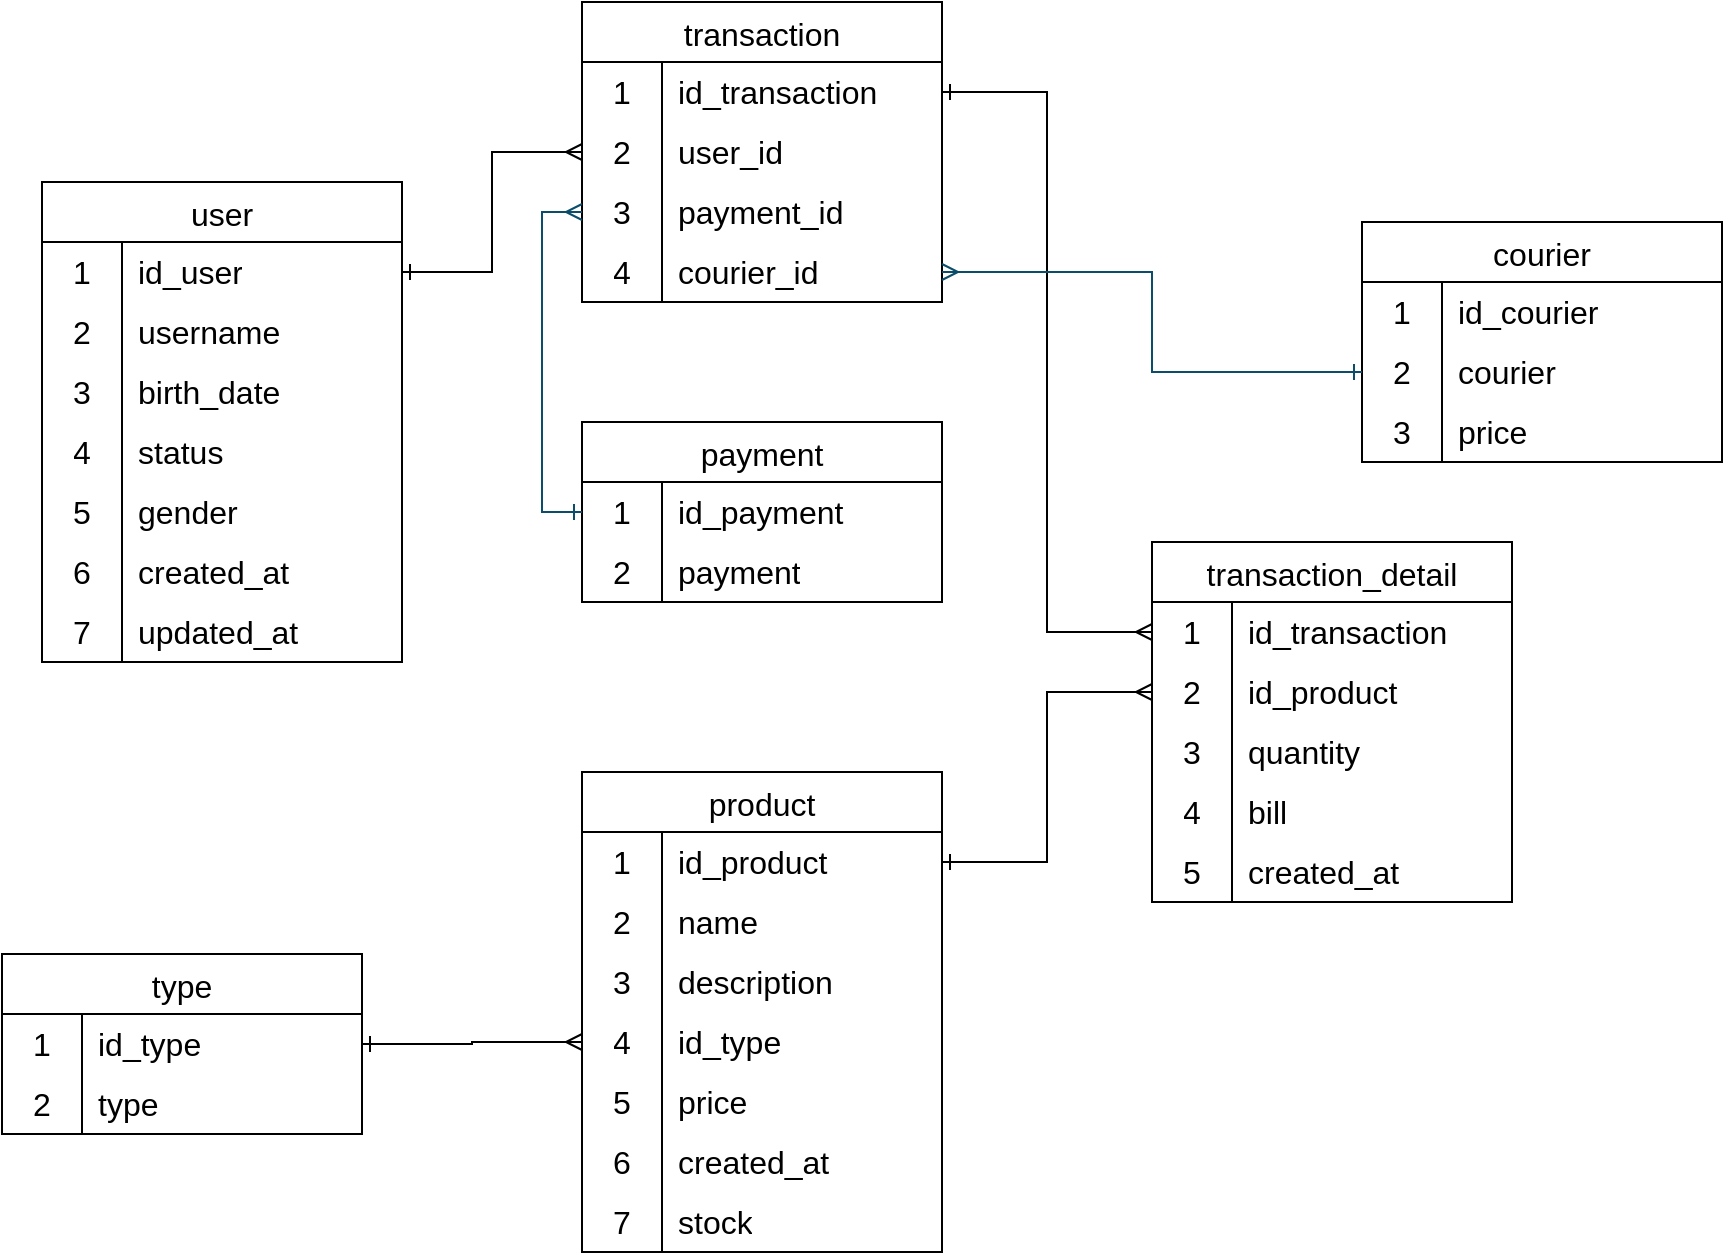 <mxfile version="21.5.0" type="device">
  <diagram name="Page-1" id="xHdkl32NnbTVTrkYdQ5C">
    <mxGraphModel dx="1909" dy="559" grid="1" gridSize="10" guides="1" tooltips="1" connect="1" arrows="1" fold="1" page="1" pageScale="1" pageWidth="850" pageHeight="1100" math="0" shadow="0">
      <root>
        <mxCell id="0" />
        <mxCell id="1" parent="0" />
        <mxCell id="5ZhGoBb3YGvC0xz5-OsI-55" value="product" style="shape=table;startSize=30;container=1;collapsible=0;childLayout=tableLayout;fixedRows=1;rowLines=0;fontStyle=0;strokeColor=default;fontSize=16;" parent="1" vertex="1">
          <mxGeometry x="50" y="825" width="180" height="240" as="geometry" />
        </mxCell>
        <mxCell id="5ZhGoBb3YGvC0xz5-OsI-56" value="" style="shape=tableRow;horizontal=0;startSize=0;swimlaneHead=0;swimlaneBody=0;top=0;left=0;bottom=0;right=0;collapsible=0;dropTarget=0;fillColor=none;points=[[0,0.5],[1,0.5]];portConstraint=eastwest;strokeColor=inherit;fontSize=16;" parent="5ZhGoBb3YGvC0xz5-OsI-55" vertex="1">
          <mxGeometry y="30" width="180" height="30" as="geometry" />
        </mxCell>
        <mxCell id="5ZhGoBb3YGvC0xz5-OsI-57" value="1" style="shape=partialRectangle;html=1;whiteSpace=wrap;connectable=0;fillColor=none;top=0;left=0;bottom=0;right=0;overflow=hidden;pointerEvents=1;strokeColor=inherit;fontSize=16;" parent="5ZhGoBb3YGvC0xz5-OsI-56" vertex="1">
          <mxGeometry width="40" height="30" as="geometry">
            <mxRectangle width="40" height="30" as="alternateBounds" />
          </mxGeometry>
        </mxCell>
        <mxCell id="5ZhGoBb3YGvC0xz5-OsI-58" value="id_product" style="shape=partialRectangle;html=1;whiteSpace=wrap;connectable=0;fillColor=none;top=0;left=0;bottom=0;right=0;align=left;spacingLeft=6;overflow=hidden;strokeColor=inherit;fontSize=16;" parent="5ZhGoBb3YGvC0xz5-OsI-56" vertex="1">
          <mxGeometry x="40" width="140" height="30" as="geometry">
            <mxRectangle width="140" height="30" as="alternateBounds" />
          </mxGeometry>
        </mxCell>
        <mxCell id="5ZhGoBb3YGvC0xz5-OsI-59" value="" style="shape=tableRow;horizontal=0;startSize=0;swimlaneHead=0;swimlaneBody=0;top=0;left=0;bottom=0;right=0;collapsible=0;dropTarget=0;fillColor=none;points=[[0,0.5],[1,0.5]];portConstraint=eastwest;strokeColor=inherit;fontSize=16;" parent="5ZhGoBb3YGvC0xz5-OsI-55" vertex="1">
          <mxGeometry y="60" width="180" height="30" as="geometry" />
        </mxCell>
        <mxCell id="5ZhGoBb3YGvC0xz5-OsI-60" value="2" style="shape=partialRectangle;html=1;whiteSpace=wrap;connectable=0;fillColor=none;top=0;left=0;bottom=0;right=0;overflow=hidden;strokeColor=inherit;fontSize=16;" parent="5ZhGoBb3YGvC0xz5-OsI-59" vertex="1">
          <mxGeometry width="40" height="30" as="geometry">
            <mxRectangle width="40" height="30" as="alternateBounds" />
          </mxGeometry>
        </mxCell>
        <mxCell id="5ZhGoBb3YGvC0xz5-OsI-61" value="name" style="shape=partialRectangle;html=1;whiteSpace=wrap;connectable=0;fillColor=none;top=0;left=0;bottom=0;right=0;align=left;spacingLeft=6;overflow=hidden;strokeColor=inherit;fontSize=16;" parent="5ZhGoBb3YGvC0xz5-OsI-59" vertex="1">
          <mxGeometry x="40" width="140" height="30" as="geometry">
            <mxRectangle width="140" height="30" as="alternateBounds" />
          </mxGeometry>
        </mxCell>
        <mxCell id="5ZhGoBb3YGvC0xz5-OsI-62" value="" style="shape=tableRow;horizontal=0;startSize=0;swimlaneHead=0;swimlaneBody=0;top=0;left=0;bottom=0;right=0;collapsible=0;dropTarget=0;fillColor=none;points=[[0,0.5],[1,0.5]];portConstraint=eastwest;strokeColor=inherit;fontSize=16;" parent="5ZhGoBb3YGvC0xz5-OsI-55" vertex="1">
          <mxGeometry y="90" width="180" height="30" as="geometry" />
        </mxCell>
        <mxCell id="5ZhGoBb3YGvC0xz5-OsI-63" value="3" style="shape=partialRectangle;html=1;whiteSpace=wrap;connectable=0;fillColor=none;top=0;left=0;bottom=0;right=0;overflow=hidden;strokeColor=inherit;fontSize=16;" parent="5ZhGoBb3YGvC0xz5-OsI-62" vertex="1">
          <mxGeometry width="40" height="30" as="geometry">
            <mxRectangle width="40" height="30" as="alternateBounds" />
          </mxGeometry>
        </mxCell>
        <mxCell id="5ZhGoBb3YGvC0xz5-OsI-64" value="description" style="shape=partialRectangle;html=1;whiteSpace=wrap;connectable=0;fillColor=none;top=0;left=0;bottom=0;right=0;align=left;spacingLeft=6;overflow=hidden;strokeColor=inherit;fontSize=16;" parent="5ZhGoBb3YGvC0xz5-OsI-62" vertex="1">
          <mxGeometry x="40" width="140" height="30" as="geometry">
            <mxRectangle width="140" height="30" as="alternateBounds" />
          </mxGeometry>
        </mxCell>
        <mxCell id="5ZhGoBb3YGvC0xz5-OsI-71" style="shape=tableRow;horizontal=0;startSize=0;swimlaneHead=0;swimlaneBody=0;top=0;left=0;bottom=0;right=0;collapsible=0;dropTarget=0;fillColor=none;points=[[0,0.5],[1,0.5]];portConstraint=eastwest;strokeColor=inherit;fontSize=16;" parent="5ZhGoBb3YGvC0xz5-OsI-55" vertex="1">
          <mxGeometry y="120" width="180" height="30" as="geometry" />
        </mxCell>
        <mxCell id="5ZhGoBb3YGvC0xz5-OsI-72" value="4" style="shape=partialRectangle;html=1;whiteSpace=wrap;connectable=0;fillColor=none;top=0;left=0;bottom=0;right=0;overflow=hidden;strokeColor=inherit;fontSize=16;" parent="5ZhGoBb3YGvC0xz5-OsI-71" vertex="1">
          <mxGeometry width="40" height="30" as="geometry">
            <mxRectangle width="40" height="30" as="alternateBounds" />
          </mxGeometry>
        </mxCell>
        <mxCell id="5ZhGoBb3YGvC0xz5-OsI-73" value="id_type" style="shape=partialRectangle;html=1;whiteSpace=wrap;connectable=0;fillColor=none;top=0;left=0;bottom=0;right=0;align=left;spacingLeft=6;overflow=hidden;strokeColor=inherit;fontSize=16;" parent="5ZhGoBb3YGvC0xz5-OsI-71" vertex="1">
          <mxGeometry x="40" width="140" height="30" as="geometry">
            <mxRectangle width="140" height="30" as="alternateBounds" />
          </mxGeometry>
        </mxCell>
        <mxCell id="5ZhGoBb3YGvC0xz5-OsI-83" style="shape=tableRow;horizontal=0;startSize=0;swimlaneHead=0;swimlaneBody=0;top=0;left=0;bottom=0;right=0;collapsible=0;dropTarget=0;fillColor=none;points=[[0,0.5],[1,0.5]];portConstraint=eastwest;strokeColor=inherit;fontSize=16;" parent="5ZhGoBb3YGvC0xz5-OsI-55" vertex="1">
          <mxGeometry y="150" width="180" height="30" as="geometry" />
        </mxCell>
        <mxCell id="5ZhGoBb3YGvC0xz5-OsI-84" value="5" style="shape=partialRectangle;html=1;whiteSpace=wrap;connectable=0;fillColor=none;top=0;left=0;bottom=0;right=0;overflow=hidden;strokeColor=inherit;fontSize=16;" parent="5ZhGoBb3YGvC0xz5-OsI-83" vertex="1">
          <mxGeometry width="40" height="30" as="geometry">
            <mxRectangle width="40" height="30" as="alternateBounds" />
          </mxGeometry>
        </mxCell>
        <mxCell id="5ZhGoBb3YGvC0xz5-OsI-85" value="price" style="shape=partialRectangle;html=1;whiteSpace=wrap;connectable=0;fillColor=none;top=0;left=0;bottom=0;right=0;align=left;spacingLeft=6;overflow=hidden;strokeColor=inherit;fontSize=16;" parent="5ZhGoBb3YGvC0xz5-OsI-83" vertex="1">
          <mxGeometry x="40" width="140" height="30" as="geometry">
            <mxRectangle width="140" height="30" as="alternateBounds" />
          </mxGeometry>
        </mxCell>
        <mxCell id="5ZhGoBb3YGvC0xz5-OsI-80" style="shape=tableRow;horizontal=0;startSize=0;swimlaneHead=0;swimlaneBody=0;top=0;left=0;bottom=0;right=0;collapsible=0;dropTarget=0;fillColor=none;points=[[0,0.5],[1,0.5]];portConstraint=eastwest;strokeColor=inherit;fontSize=16;" parent="5ZhGoBb3YGvC0xz5-OsI-55" vertex="1">
          <mxGeometry y="180" width="180" height="30" as="geometry" />
        </mxCell>
        <mxCell id="5ZhGoBb3YGvC0xz5-OsI-81" value="6" style="shape=partialRectangle;html=1;whiteSpace=wrap;connectable=0;fillColor=none;top=0;left=0;bottom=0;right=0;overflow=hidden;strokeColor=inherit;fontSize=16;" parent="5ZhGoBb3YGvC0xz5-OsI-80" vertex="1">
          <mxGeometry width="40" height="30" as="geometry">
            <mxRectangle width="40" height="30" as="alternateBounds" />
          </mxGeometry>
        </mxCell>
        <mxCell id="5ZhGoBb3YGvC0xz5-OsI-82" value="created_at" style="shape=partialRectangle;html=1;whiteSpace=wrap;connectable=0;fillColor=none;top=0;left=0;bottom=0;right=0;align=left;spacingLeft=6;overflow=hidden;strokeColor=inherit;fontSize=16;" parent="5ZhGoBb3YGvC0xz5-OsI-80" vertex="1">
          <mxGeometry x="40" width="140" height="30" as="geometry">
            <mxRectangle width="140" height="30" as="alternateBounds" />
          </mxGeometry>
        </mxCell>
        <mxCell id="JdRqvHAqcayOYaBzq3kl-4" style="shape=tableRow;horizontal=0;startSize=0;swimlaneHead=0;swimlaneBody=0;top=0;left=0;bottom=0;right=0;collapsible=0;dropTarget=0;fillColor=none;points=[[0,0.5],[1,0.5]];portConstraint=eastwest;strokeColor=inherit;fontSize=16;" parent="5ZhGoBb3YGvC0xz5-OsI-55" vertex="1">
          <mxGeometry y="210" width="180" height="30" as="geometry" />
        </mxCell>
        <mxCell id="JdRqvHAqcayOYaBzq3kl-5" value="7" style="shape=partialRectangle;html=1;whiteSpace=wrap;connectable=0;fillColor=none;top=0;left=0;bottom=0;right=0;overflow=hidden;strokeColor=inherit;fontSize=16;" parent="JdRqvHAqcayOYaBzq3kl-4" vertex="1">
          <mxGeometry width="40" height="30" as="geometry">
            <mxRectangle width="40" height="30" as="alternateBounds" />
          </mxGeometry>
        </mxCell>
        <mxCell id="JdRqvHAqcayOYaBzq3kl-6" value="stock" style="shape=partialRectangle;html=1;whiteSpace=wrap;connectable=0;fillColor=none;top=0;left=0;bottom=0;right=0;align=left;spacingLeft=6;overflow=hidden;strokeColor=inherit;fontSize=16;" parent="JdRqvHAqcayOYaBzq3kl-4" vertex="1">
          <mxGeometry x="40" width="140" height="30" as="geometry">
            <mxRectangle width="140" height="30" as="alternateBounds" />
          </mxGeometry>
        </mxCell>
        <mxCell id="5ZhGoBb3YGvC0xz5-OsI-86" value="user" style="shape=table;startSize=30;container=1;collapsible=0;childLayout=tableLayout;fixedRows=1;rowLines=0;fontStyle=0;strokeColor=default;fontSize=16;" parent="1" vertex="1">
          <mxGeometry x="-220" y="530" width="180" height="240" as="geometry" />
        </mxCell>
        <mxCell id="5ZhGoBb3YGvC0xz5-OsI-87" value="" style="shape=tableRow;horizontal=0;startSize=0;swimlaneHead=0;swimlaneBody=0;top=0;left=0;bottom=0;right=0;collapsible=0;dropTarget=0;fillColor=none;points=[[0,0.5],[1,0.5]];portConstraint=eastwest;strokeColor=inherit;fontSize=16;" parent="5ZhGoBb3YGvC0xz5-OsI-86" vertex="1">
          <mxGeometry y="30" width="180" height="30" as="geometry" />
        </mxCell>
        <mxCell id="5ZhGoBb3YGvC0xz5-OsI-88" value="1" style="shape=partialRectangle;html=1;whiteSpace=wrap;connectable=0;fillColor=none;top=0;left=0;bottom=0;right=0;overflow=hidden;pointerEvents=1;strokeColor=inherit;fontSize=16;" parent="5ZhGoBb3YGvC0xz5-OsI-87" vertex="1">
          <mxGeometry width="40" height="30" as="geometry">
            <mxRectangle width="40" height="30" as="alternateBounds" />
          </mxGeometry>
        </mxCell>
        <mxCell id="5ZhGoBb3YGvC0xz5-OsI-89" value="id_user" style="shape=partialRectangle;html=1;whiteSpace=wrap;connectable=0;fillColor=none;top=0;left=0;bottom=0;right=0;align=left;spacingLeft=6;overflow=hidden;strokeColor=inherit;fontSize=16;" parent="5ZhGoBb3YGvC0xz5-OsI-87" vertex="1">
          <mxGeometry x="40" width="140" height="30" as="geometry">
            <mxRectangle width="140" height="30" as="alternateBounds" />
          </mxGeometry>
        </mxCell>
        <mxCell id="5ZhGoBb3YGvC0xz5-OsI-90" value="" style="shape=tableRow;horizontal=0;startSize=0;swimlaneHead=0;swimlaneBody=0;top=0;left=0;bottom=0;right=0;collapsible=0;dropTarget=0;fillColor=none;points=[[0,0.5],[1,0.5]];portConstraint=eastwest;strokeColor=inherit;fontSize=16;" parent="5ZhGoBb3YGvC0xz5-OsI-86" vertex="1">
          <mxGeometry y="60" width="180" height="30" as="geometry" />
        </mxCell>
        <mxCell id="5ZhGoBb3YGvC0xz5-OsI-91" value="2" style="shape=partialRectangle;html=1;whiteSpace=wrap;connectable=0;fillColor=none;top=0;left=0;bottom=0;right=0;overflow=hidden;strokeColor=inherit;fontSize=16;" parent="5ZhGoBb3YGvC0xz5-OsI-90" vertex="1">
          <mxGeometry width="40" height="30" as="geometry">
            <mxRectangle width="40" height="30" as="alternateBounds" />
          </mxGeometry>
        </mxCell>
        <mxCell id="5ZhGoBb3YGvC0xz5-OsI-92" value="username" style="shape=partialRectangle;html=1;whiteSpace=wrap;connectable=0;fillColor=none;top=0;left=0;bottom=0;right=0;align=left;spacingLeft=6;overflow=hidden;strokeColor=inherit;fontSize=16;" parent="5ZhGoBb3YGvC0xz5-OsI-90" vertex="1">
          <mxGeometry x="40" width="140" height="30" as="geometry">
            <mxRectangle width="140" height="30" as="alternateBounds" />
          </mxGeometry>
        </mxCell>
        <mxCell id="5ZhGoBb3YGvC0xz5-OsI-93" value="" style="shape=tableRow;horizontal=0;startSize=0;swimlaneHead=0;swimlaneBody=0;top=0;left=0;bottom=0;right=0;collapsible=0;dropTarget=0;fillColor=none;points=[[0,0.5],[1,0.5]];portConstraint=eastwest;strokeColor=inherit;fontSize=16;" parent="5ZhGoBb3YGvC0xz5-OsI-86" vertex="1">
          <mxGeometry y="90" width="180" height="30" as="geometry" />
        </mxCell>
        <mxCell id="5ZhGoBb3YGvC0xz5-OsI-94" value="3" style="shape=partialRectangle;html=1;whiteSpace=wrap;connectable=0;fillColor=none;top=0;left=0;bottom=0;right=0;overflow=hidden;strokeColor=inherit;fontSize=16;" parent="5ZhGoBb3YGvC0xz5-OsI-93" vertex="1">
          <mxGeometry width="40" height="30" as="geometry">
            <mxRectangle width="40" height="30" as="alternateBounds" />
          </mxGeometry>
        </mxCell>
        <mxCell id="5ZhGoBb3YGvC0xz5-OsI-95" value="birth_date" style="shape=partialRectangle;html=1;whiteSpace=wrap;connectable=0;fillColor=none;top=0;left=0;bottom=0;right=0;align=left;spacingLeft=6;overflow=hidden;strokeColor=inherit;fontSize=16;" parent="5ZhGoBb3YGvC0xz5-OsI-93" vertex="1">
          <mxGeometry x="40" width="140" height="30" as="geometry">
            <mxRectangle width="140" height="30" as="alternateBounds" />
          </mxGeometry>
        </mxCell>
        <mxCell id="5ZhGoBb3YGvC0xz5-OsI-96" style="shape=tableRow;horizontal=0;startSize=0;swimlaneHead=0;swimlaneBody=0;top=0;left=0;bottom=0;right=0;collapsible=0;dropTarget=0;fillColor=none;points=[[0,0.5],[1,0.5]];portConstraint=eastwest;strokeColor=inherit;fontSize=16;" parent="5ZhGoBb3YGvC0xz5-OsI-86" vertex="1">
          <mxGeometry y="120" width="180" height="30" as="geometry" />
        </mxCell>
        <mxCell id="5ZhGoBb3YGvC0xz5-OsI-97" value="4" style="shape=partialRectangle;html=1;whiteSpace=wrap;connectable=0;fillColor=none;top=0;left=0;bottom=0;right=0;overflow=hidden;strokeColor=inherit;fontSize=16;" parent="5ZhGoBb3YGvC0xz5-OsI-96" vertex="1">
          <mxGeometry width="40" height="30" as="geometry">
            <mxRectangle width="40" height="30" as="alternateBounds" />
          </mxGeometry>
        </mxCell>
        <mxCell id="5ZhGoBb3YGvC0xz5-OsI-98" value="status" style="shape=partialRectangle;html=1;whiteSpace=wrap;connectable=0;fillColor=none;top=0;left=0;bottom=0;right=0;align=left;spacingLeft=6;overflow=hidden;strokeColor=inherit;fontSize=16;" parent="5ZhGoBb3YGvC0xz5-OsI-96" vertex="1">
          <mxGeometry x="40" width="140" height="30" as="geometry">
            <mxRectangle width="140" height="30" as="alternateBounds" />
          </mxGeometry>
        </mxCell>
        <mxCell id="5ZhGoBb3YGvC0xz5-OsI-99" style="shape=tableRow;horizontal=0;startSize=0;swimlaneHead=0;swimlaneBody=0;top=0;left=0;bottom=0;right=0;collapsible=0;dropTarget=0;fillColor=none;points=[[0,0.5],[1,0.5]];portConstraint=eastwest;strokeColor=inherit;fontSize=16;" parent="5ZhGoBb3YGvC0xz5-OsI-86" vertex="1">
          <mxGeometry y="150" width="180" height="30" as="geometry" />
        </mxCell>
        <mxCell id="5ZhGoBb3YGvC0xz5-OsI-100" value="5" style="shape=partialRectangle;html=1;whiteSpace=wrap;connectable=0;fillColor=none;top=0;left=0;bottom=0;right=0;overflow=hidden;strokeColor=inherit;fontSize=16;" parent="5ZhGoBb3YGvC0xz5-OsI-99" vertex="1">
          <mxGeometry width="40" height="30" as="geometry">
            <mxRectangle width="40" height="30" as="alternateBounds" />
          </mxGeometry>
        </mxCell>
        <mxCell id="5ZhGoBb3YGvC0xz5-OsI-101" value="gender" style="shape=partialRectangle;html=1;whiteSpace=wrap;connectable=0;fillColor=none;top=0;left=0;bottom=0;right=0;align=left;spacingLeft=6;overflow=hidden;strokeColor=inherit;fontSize=16;" parent="5ZhGoBb3YGvC0xz5-OsI-99" vertex="1">
          <mxGeometry x="40" width="140" height="30" as="geometry">
            <mxRectangle width="140" height="30" as="alternateBounds" />
          </mxGeometry>
        </mxCell>
        <mxCell id="5ZhGoBb3YGvC0xz5-OsI-102" style="shape=tableRow;horizontal=0;startSize=0;swimlaneHead=0;swimlaneBody=0;top=0;left=0;bottom=0;right=0;collapsible=0;dropTarget=0;fillColor=none;points=[[0,0.5],[1,0.5]];portConstraint=eastwest;strokeColor=inherit;fontSize=16;" parent="5ZhGoBb3YGvC0xz5-OsI-86" vertex="1">
          <mxGeometry y="180" width="180" height="30" as="geometry" />
        </mxCell>
        <mxCell id="5ZhGoBb3YGvC0xz5-OsI-103" value="6" style="shape=partialRectangle;html=1;whiteSpace=wrap;connectable=0;fillColor=none;top=0;left=0;bottom=0;right=0;overflow=hidden;strokeColor=inherit;fontSize=16;" parent="5ZhGoBb3YGvC0xz5-OsI-102" vertex="1">
          <mxGeometry width="40" height="30" as="geometry">
            <mxRectangle width="40" height="30" as="alternateBounds" />
          </mxGeometry>
        </mxCell>
        <mxCell id="5ZhGoBb3YGvC0xz5-OsI-104" value="created_at" style="shape=partialRectangle;html=1;whiteSpace=wrap;connectable=0;fillColor=none;top=0;left=0;bottom=0;right=0;align=left;spacingLeft=6;overflow=hidden;strokeColor=inherit;fontSize=16;" parent="5ZhGoBb3YGvC0xz5-OsI-102" vertex="1">
          <mxGeometry x="40" width="140" height="30" as="geometry">
            <mxRectangle width="140" height="30" as="alternateBounds" />
          </mxGeometry>
        </mxCell>
        <mxCell id="5ZhGoBb3YGvC0xz5-OsI-108" style="shape=tableRow;horizontal=0;startSize=0;swimlaneHead=0;swimlaneBody=0;top=0;left=0;bottom=0;right=0;collapsible=0;dropTarget=0;fillColor=none;points=[[0,0.5],[1,0.5]];portConstraint=eastwest;strokeColor=inherit;fontSize=16;" parent="5ZhGoBb3YGvC0xz5-OsI-86" vertex="1">
          <mxGeometry y="210" width="180" height="30" as="geometry" />
        </mxCell>
        <mxCell id="5ZhGoBb3YGvC0xz5-OsI-109" value="7" style="shape=partialRectangle;html=1;whiteSpace=wrap;connectable=0;fillColor=none;top=0;left=0;bottom=0;right=0;overflow=hidden;strokeColor=inherit;fontSize=16;" parent="5ZhGoBb3YGvC0xz5-OsI-108" vertex="1">
          <mxGeometry width="40" height="30" as="geometry">
            <mxRectangle width="40" height="30" as="alternateBounds" />
          </mxGeometry>
        </mxCell>
        <mxCell id="5ZhGoBb3YGvC0xz5-OsI-110" value="updated_at" style="shape=partialRectangle;html=1;whiteSpace=wrap;connectable=0;fillColor=none;top=0;left=0;bottom=0;right=0;align=left;spacingLeft=6;overflow=hidden;strokeColor=inherit;fontSize=16;" parent="5ZhGoBb3YGvC0xz5-OsI-108" vertex="1">
          <mxGeometry x="40" width="140" height="30" as="geometry">
            <mxRectangle width="140" height="30" as="alternateBounds" />
          </mxGeometry>
        </mxCell>
        <mxCell id="5ZhGoBb3YGvC0xz5-OsI-111" value="transaction" style="shape=table;startSize=30;container=1;collapsible=0;childLayout=tableLayout;fixedRows=1;rowLines=0;fontStyle=0;strokeColor=default;fontSize=16;" parent="1" vertex="1">
          <mxGeometry x="50" y="440" width="180" height="150" as="geometry" />
        </mxCell>
        <mxCell id="5ZhGoBb3YGvC0xz5-OsI-112" value="" style="shape=tableRow;horizontal=0;startSize=0;swimlaneHead=0;swimlaneBody=0;top=0;left=0;bottom=0;right=0;collapsible=0;dropTarget=0;fillColor=none;points=[[0,0.5],[1,0.5]];portConstraint=eastwest;strokeColor=inherit;fontSize=16;" parent="5ZhGoBb3YGvC0xz5-OsI-111" vertex="1">
          <mxGeometry y="30" width="180" height="30" as="geometry" />
        </mxCell>
        <mxCell id="5ZhGoBb3YGvC0xz5-OsI-113" value="1" style="shape=partialRectangle;html=1;whiteSpace=wrap;connectable=0;fillColor=none;top=0;left=0;bottom=0;right=0;overflow=hidden;pointerEvents=1;strokeColor=inherit;fontSize=16;" parent="5ZhGoBb3YGvC0xz5-OsI-112" vertex="1">
          <mxGeometry width="40" height="30" as="geometry">
            <mxRectangle width="40" height="30" as="alternateBounds" />
          </mxGeometry>
        </mxCell>
        <mxCell id="5ZhGoBb3YGvC0xz5-OsI-114" value="id_transaction" style="shape=partialRectangle;html=1;whiteSpace=wrap;connectable=0;fillColor=none;top=0;left=0;bottom=0;right=0;align=left;spacingLeft=6;overflow=hidden;strokeColor=inherit;fontSize=16;" parent="5ZhGoBb3YGvC0xz5-OsI-112" vertex="1">
          <mxGeometry x="40" width="140" height="30" as="geometry">
            <mxRectangle width="140" height="30" as="alternateBounds" />
          </mxGeometry>
        </mxCell>
        <mxCell id="5ZhGoBb3YGvC0xz5-OsI-115" value="" style="shape=tableRow;horizontal=0;startSize=0;swimlaneHead=0;swimlaneBody=0;top=0;left=0;bottom=0;right=0;collapsible=0;dropTarget=0;fillColor=none;points=[[0,0.5],[1,0.5]];portConstraint=eastwest;strokeColor=inherit;fontSize=16;" parent="5ZhGoBb3YGvC0xz5-OsI-111" vertex="1">
          <mxGeometry y="60" width="180" height="30" as="geometry" />
        </mxCell>
        <mxCell id="5ZhGoBb3YGvC0xz5-OsI-116" value="2" style="shape=partialRectangle;html=1;whiteSpace=wrap;connectable=0;fillColor=none;top=0;left=0;bottom=0;right=0;overflow=hidden;strokeColor=inherit;fontSize=16;" parent="5ZhGoBb3YGvC0xz5-OsI-115" vertex="1">
          <mxGeometry width="40" height="30" as="geometry">
            <mxRectangle width="40" height="30" as="alternateBounds" />
          </mxGeometry>
        </mxCell>
        <mxCell id="5ZhGoBb3YGvC0xz5-OsI-117" value="user_id" style="shape=partialRectangle;html=1;whiteSpace=wrap;connectable=0;fillColor=none;top=0;left=0;bottom=0;right=0;align=left;spacingLeft=6;overflow=hidden;strokeColor=inherit;fontSize=16;" parent="5ZhGoBb3YGvC0xz5-OsI-115" vertex="1">
          <mxGeometry x="40" width="140" height="30" as="geometry">
            <mxRectangle width="140" height="30" as="alternateBounds" />
          </mxGeometry>
        </mxCell>
        <mxCell id="JdRqvHAqcayOYaBzq3kl-58" style="shape=tableRow;horizontal=0;startSize=0;swimlaneHead=0;swimlaneBody=0;top=0;left=0;bottom=0;right=0;collapsible=0;dropTarget=0;fillColor=none;points=[[0,0.5],[1,0.5]];portConstraint=eastwest;strokeColor=inherit;fontSize=16;" parent="5ZhGoBb3YGvC0xz5-OsI-111" vertex="1">
          <mxGeometry y="90" width="180" height="30" as="geometry" />
        </mxCell>
        <mxCell id="JdRqvHAqcayOYaBzq3kl-59" value="3" style="shape=partialRectangle;html=1;whiteSpace=wrap;connectable=0;fillColor=none;top=0;left=0;bottom=0;right=0;overflow=hidden;strokeColor=inherit;fontSize=16;" parent="JdRqvHAqcayOYaBzq3kl-58" vertex="1">
          <mxGeometry width="40" height="30" as="geometry">
            <mxRectangle width="40" height="30" as="alternateBounds" />
          </mxGeometry>
        </mxCell>
        <mxCell id="JdRqvHAqcayOYaBzq3kl-60" value="payment_id" style="shape=partialRectangle;html=1;whiteSpace=wrap;connectable=0;fillColor=none;top=0;left=0;bottom=0;right=0;align=left;spacingLeft=6;overflow=hidden;strokeColor=inherit;fontSize=16;" parent="JdRqvHAqcayOYaBzq3kl-58" vertex="1">
          <mxGeometry x="40" width="140" height="30" as="geometry">
            <mxRectangle width="140" height="30" as="alternateBounds" />
          </mxGeometry>
        </mxCell>
        <mxCell id="JdRqvHAqcayOYaBzq3kl-61" style="shape=tableRow;horizontal=0;startSize=0;swimlaneHead=0;swimlaneBody=0;top=0;left=0;bottom=0;right=0;collapsible=0;dropTarget=0;fillColor=none;points=[[0,0.5],[1,0.5]];portConstraint=eastwest;strokeColor=inherit;fontSize=16;" parent="5ZhGoBb3YGvC0xz5-OsI-111" vertex="1">
          <mxGeometry y="120" width="180" height="30" as="geometry" />
        </mxCell>
        <mxCell id="JdRqvHAqcayOYaBzq3kl-62" value="4" style="shape=partialRectangle;html=1;whiteSpace=wrap;connectable=0;fillColor=none;top=0;left=0;bottom=0;right=0;overflow=hidden;strokeColor=inherit;fontSize=16;" parent="JdRqvHAqcayOYaBzq3kl-61" vertex="1">
          <mxGeometry width="40" height="30" as="geometry">
            <mxRectangle width="40" height="30" as="alternateBounds" />
          </mxGeometry>
        </mxCell>
        <mxCell id="JdRqvHAqcayOYaBzq3kl-63" value="courier_id" style="shape=partialRectangle;html=1;whiteSpace=wrap;connectable=0;fillColor=none;top=0;left=0;bottom=0;right=0;align=left;spacingLeft=6;overflow=hidden;strokeColor=inherit;fontSize=16;" parent="JdRqvHAqcayOYaBzq3kl-61" vertex="1">
          <mxGeometry x="40" width="140" height="30" as="geometry">
            <mxRectangle width="140" height="30" as="alternateBounds" />
          </mxGeometry>
        </mxCell>
        <mxCell id="5ZhGoBb3YGvC0xz5-OsI-133" value="transaction_detail" style="shape=table;startSize=30;container=1;collapsible=0;childLayout=tableLayout;fixedRows=1;rowLines=0;fontStyle=0;strokeColor=default;fontSize=16;" parent="1" vertex="1">
          <mxGeometry x="335" y="710" width="180" height="180" as="geometry" />
        </mxCell>
        <mxCell id="5ZhGoBb3YGvC0xz5-OsI-134" value="" style="shape=tableRow;horizontal=0;startSize=0;swimlaneHead=0;swimlaneBody=0;top=0;left=0;bottom=0;right=0;collapsible=0;dropTarget=0;fillColor=none;points=[[0,0.5],[1,0.5]];portConstraint=eastwest;strokeColor=inherit;fontSize=16;" parent="5ZhGoBb3YGvC0xz5-OsI-133" vertex="1">
          <mxGeometry y="30" width="180" height="30" as="geometry" />
        </mxCell>
        <mxCell id="5ZhGoBb3YGvC0xz5-OsI-135" value="1" style="shape=partialRectangle;html=1;whiteSpace=wrap;connectable=0;fillColor=none;top=0;left=0;bottom=0;right=0;overflow=hidden;pointerEvents=1;strokeColor=inherit;fontSize=16;" parent="5ZhGoBb3YGvC0xz5-OsI-134" vertex="1">
          <mxGeometry width="40" height="30" as="geometry">
            <mxRectangle width="40" height="30" as="alternateBounds" />
          </mxGeometry>
        </mxCell>
        <mxCell id="5ZhGoBb3YGvC0xz5-OsI-136" value="id_transaction" style="shape=partialRectangle;html=1;whiteSpace=wrap;connectable=0;fillColor=none;top=0;left=0;bottom=0;right=0;align=left;spacingLeft=6;overflow=hidden;strokeColor=inherit;fontSize=16;" parent="5ZhGoBb3YGvC0xz5-OsI-134" vertex="1">
          <mxGeometry x="40" width="140" height="30" as="geometry">
            <mxRectangle width="140" height="30" as="alternateBounds" />
          </mxGeometry>
        </mxCell>
        <mxCell id="JdRqvHAqcayOYaBzq3kl-55" style="shape=tableRow;horizontal=0;startSize=0;swimlaneHead=0;swimlaneBody=0;top=0;left=0;bottom=0;right=0;collapsible=0;dropTarget=0;fillColor=none;points=[[0,0.5],[1,0.5]];portConstraint=eastwest;strokeColor=inherit;fontSize=16;" parent="5ZhGoBb3YGvC0xz5-OsI-133" vertex="1">
          <mxGeometry y="60" width="180" height="30" as="geometry" />
        </mxCell>
        <mxCell id="JdRqvHAqcayOYaBzq3kl-56" value="2" style="shape=partialRectangle;html=1;whiteSpace=wrap;connectable=0;fillColor=none;top=0;left=0;bottom=0;right=0;overflow=hidden;strokeColor=inherit;fontSize=16;" parent="JdRqvHAqcayOYaBzq3kl-55" vertex="1">
          <mxGeometry width="40" height="30" as="geometry">
            <mxRectangle width="40" height="30" as="alternateBounds" />
          </mxGeometry>
        </mxCell>
        <mxCell id="JdRqvHAqcayOYaBzq3kl-57" value="id_product" style="shape=partialRectangle;html=1;whiteSpace=wrap;connectable=0;fillColor=none;top=0;left=0;bottom=0;right=0;align=left;spacingLeft=6;overflow=hidden;strokeColor=inherit;fontSize=16;" parent="JdRqvHAqcayOYaBzq3kl-55" vertex="1">
          <mxGeometry x="40" width="140" height="30" as="geometry">
            <mxRectangle width="140" height="30" as="alternateBounds" />
          </mxGeometry>
        </mxCell>
        <mxCell id="5ZhGoBb3YGvC0xz5-OsI-146" style="shape=tableRow;horizontal=0;startSize=0;swimlaneHead=0;swimlaneBody=0;top=0;left=0;bottom=0;right=0;collapsible=0;dropTarget=0;fillColor=none;points=[[0,0.5],[1,0.5]];portConstraint=eastwest;strokeColor=inherit;fontSize=16;" parent="5ZhGoBb3YGvC0xz5-OsI-133" vertex="1">
          <mxGeometry y="90" width="180" height="30" as="geometry" />
        </mxCell>
        <mxCell id="5ZhGoBb3YGvC0xz5-OsI-147" value="3" style="shape=partialRectangle;html=1;whiteSpace=wrap;connectable=0;fillColor=none;top=0;left=0;bottom=0;right=0;overflow=hidden;strokeColor=inherit;fontSize=16;" parent="5ZhGoBb3YGvC0xz5-OsI-146" vertex="1">
          <mxGeometry width="40" height="30" as="geometry">
            <mxRectangle width="40" height="30" as="alternateBounds" />
          </mxGeometry>
        </mxCell>
        <mxCell id="5ZhGoBb3YGvC0xz5-OsI-148" value="quantity" style="shape=partialRectangle;html=1;whiteSpace=wrap;connectable=0;fillColor=none;top=0;left=0;bottom=0;right=0;align=left;spacingLeft=6;overflow=hidden;strokeColor=inherit;fontSize=16;" parent="5ZhGoBb3YGvC0xz5-OsI-146" vertex="1">
          <mxGeometry x="40" width="140" height="30" as="geometry">
            <mxRectangle width="140" height="30" as="alternateBounds" />
          </mxGeometry>
        </mxCell>
        <mxCell id="5ZhGoBb3YGvC0xz5-OsI-149" style="shape=tableRow;horizontal=0;startSize=0;swimlaneHead=0;swimlaneBody=0;top=0;left=0;bottom=0;right=0;collapsible=0;dropTarget=0;fillColor=none;points=[[0,0.5],[1,0.5]];portConstraint=eastwest;strokeColor=inherit;fontSize=16;" parent="5ZhGoBb3YGvC0xz5-OsI-133" vertex="1">
          <mxGeometry y="120" width="180" height="30" as="geometry" />
        </mxCell>
        <mxCell id="5ZhGoBb3YGvC0xz5-OsI-150" value="4" style="shape=partialRectangle;html=1;whiteSpace=wrap;connectable=0;fillColor=none;top=0;left=0;bottom=0;right=0;overflow=hidden;strokeColor=inherit;fontSize=16;" parent="5ZhGoBb3YGvC0xz5-OsI-149" vertex="1">
          <mxGeometry width="40" height="30" as="geometry">
            <mxRectangle width="40" height="30" as="alternateBounds" />
          </mxGeometry>
        </mxCell>
        <mxCell id="5ZhGoBb3YGvC0xz5-OsI-151" value="bill" style="shape=partialRectangle;html=1;whiteSpace=wrap;connectable=0;fillColor=none;top=0;left=0;bottom=0;right=0;align=left;spacingLeft=6;overflow=hidden;strokeColor=inherit;fontSize=16;" parent="5ZhGoBb3YGvC0xz5-OsI-149" vertex="1">
          <mxGeometry x="40" width="140" height="30" as="geometry">
            <mxRectangle width="140" height="30" as="alternateBounds" />
          </mxGeometry>
        </mxCell>
        <mxCell id="5ZhGoBb3YGvC0xz5-OsI-152" style="shape=tableRow;horizontal=0;startSize=0;swimlaneHead=0;swimlaneBody=0;top=0;left=0;bottom=0;right=0;collapsible=0;dropTarget=0;fillColor=none;points=[[0,0.5],[1,0.5]];portConstraint=eastwest;strokeColor=inherit;fontSize=16;" parent="5ZhGoBb3YGvC0xz5-OsI-133" vertex="1">
          <mxGeometry y="150" width="180" height="30" as="geometry" />
        </mxCell>
        <mxCell id="5ZhGoBb3YGvC0xz5-OsI-153" value="5" style="shape=partialRectangle;html=1;whiteSpace=wrap;connectable=0;fillColor=none;top=0;left=0;bottom=0;right=0;overflow=hidden;strokeColor=inherit;fontSize=16;" parent="5ZhGoBb3YGvC0xz5-OsI-152" vertex="1">
          <mxGeometry width="40" height="30" as="geometry">
            <mxRectangle width="40" height="30" as="alternateBounds" />
          </mxGeometry>
        </mxCell>
        <mxCell id="5ZhGoBb3YGvC0xz5-OsI-154" value="created_at" style="shape=partialRectangle;html=1;whiteSpace=wrap;connectable=0;fillColor=none;top=0;left=0;bottom=0;right=0;align=left;spacingLeft=6;overflow=hidden;strokeColor=inherit;fontSize=16;" parent="5ZhGoBb3YGvC0xz5-OsI-152" vertex="1">
          <mxGeometry x="40" width="140" height="30" as="geometry">
            <mxRectangle width="140" height="30" as="alternateBounds" />
          </mxGeometry>
        </mxCell>
        <mxCell id="5ZhGoBb3YGvC0xz5-OsI-177" style="edgeStyle=orthogonalEdgeStyle;rounded=0;orthogonalLoop=1;jettySize=auto;html=1;endArrow=ERmany;endFill=0;startArrow=ERone;startFill=0;exitX=1;exitY=0.5;exitDx=0;exitDy=0;" parent="1" source="5ZhGoBb3YGvC0xz5-OsI-87" target="5ZhGoBb3YGvC0xz5-OsI-115" edge="1">
          <mxGeometry relative="1" as="geometry">
            <mxPoint x="100" y="210" as="sourcePoint" />
            <mxPoint x="270" y="220" as="targetPoint" />
          </mxGeometry>
        </mxCell>
        <mxCell id="JdRqvHAqcayOYaBzq3kl-7" style="edgeStyle=orthogonalEdgeStyle;rounded=0;orthogonalLoop=1;jettySize=auto;html=1;startArrow=ERone;startFill=0;endArrow=ERmany;endFill=0;" parent="1" source="5ZhGoBb3YGvC0xz5-OsI-112" target="5ZhGoBb3YGvC0xz5-OsI-134" edge="1">
          <mxGeometry relative="1" as="geometry" />
        </mxCell>
        <mxCell id="JdRqvHAqcayOYaBzq3kl-8" value="type" style="shape=table;startSize=30;container=1;collapsible=0;childLayout=tableLayout;fixedRows=1;rowLines=0;fontStyle=0;strokeColor=default;fontSize=16;" parent="1" vertex="1">
          <mxGeometry x="-240" y="916" width="180" height="90" as="geometry" />
        </mxCell>
        <mxCell id="JdRqvHAqcayOYaBzq3kl-9" value="" style="shape=tableRow;horizontal=0;startSize=0;swimlaneHead=0;swimlaneBody=0;top=0;left=0;bottom=0;right=0;collapsible=0;dropTarget=0;fillColor=none;points=[[0,0.5],[1,0.5]];portConstraint=eastwest;strokeColor=inherit;fontSize=16;" parent="JdRqvHAqcayOYaBzq3kl-8" vertex="1">
          <mxGeometry y="30" width="180" height="30" as="geometry" />
        </mxCell>
        <mxCell id="JdRqvHAqcayOYaBzq3kl-10" value="1" style="shape=partialRectangle;html=1;whiteSpace=wrap;connectable=0;fillColor=none;top=0;left=0;bottom=0;right=0;overflow=hidden;pointerEvents=1;strokeColor=inherit;fontSize=16;" parent="JdRqvHAqcayOYaBzq3kl-9" vertex="1">
          <mxGeometry width="40" height="30" as="geometry">
            <mxRectangle width="40" height="30" as="alternateBounds" />
          </mxGeometry>
        </mxCell>
        <mxCell id="JdRqvHAqcayOYaBzq3kl-11" value="id_type" style="shape=partialRectangle;html=1;whiteSpace=wrap;connectable=0;fillColor=none;top=0;left=0;bottom=0;right=0;align=left;spacingLeft=6;overflow=hidden;strokeColor=inherit;fontSize=16;" parent="JdRqvHAqcayOYaBzq3kl-9" vertex="1">
          <mxGeometry x="40" width="140" height="30" as="geometry">
            <mxRectangle width="140" height="30" as="alternateBounds" />
          </mxGeometry>
        </mxCell>
        <mxCell id="JdRqvHAqcayOYaBzq3kl-12" value="" style="shape=tableRow;horizontal=0;startSize=0;swimlaneHead=0;swimlaneBody=0;top=0;left=0;bottom=0;right=0;collapsible=0;dropTarget=0;fillColor=none;points=[[0,0.5],[1,0.5]];portConstraint=eastwest;strokeColor=inherit;fontSize=16;" parent="JdRqvHAqcayOYaBzq3kl-8" vertex="1">
          <mxGeometry y="60" width="180" height="30" as="geometry" />
        </mxCell>
        <mxCell id="JdRqvHAqcayOYaBzq3kl-13" value="2" style="shape=partialRectangle;html=1;whiteSpace=wrap;connectable=0;fillColor=none;top=0;left=0;bottom=0;right=0;overflow=hidden;strokeColor=inherit;fontSize=16;" parent="JdRqvHAqcayOYaBzq3kl-12" vertex="1">
          <mxGeometry width="40" height="30" as="geometry">
            <mxRectangle width="40" height="30" as="alternateBounds" />
          </mxGeometry>
        </mxCell>
        <mxCell id="JdRqvHAqcayOYaBzq3kl-14" value="type" style="shape=partialRectangle;html=1;whiteSpace=wrap;connectable=0;fillColor=none;top=0;left=0;bottom=0;right=0;align=left;spacingLeft=6;overflow=hidden;strokeColor=inherit;fontSize=16;" parent="JdRqvHAqcayOYaBzq3kl-12" vertex="1">
          <mxGeometry x="40" width="140" height="30" as="geometry">
            <mxRectangle width="140" height="30" as="alternateBounds" />
          </mxGeometry>
        </mxCell>
        <mxCell id="JdRqvHAqcayOYaBzq3kl-30" style="edgeStyle=orthogonalEdgeStyle;rounded=0;orthogonalLoop=1;jettySize=auto;html=1;startArrow=ERone;startFill=0;endArrow=ERmany;endFill=0;" parent="1" source="5ZhGoBb3YGvC0xz5-OsI-56" target="JdRqvHAqcayOYaBzq3kl-55" edge="1">
          <mxGeometry relative="1" as="geometry" />
        </mxCell>
        <mxCell id="JdRqvHAqcayOYaBzq3kl-31" style="edgeStyle=orthogonalEdgeStyle;rounded=0;orthogonalLoop=1;jettySize=auto;html=1;entryX=0;entryY=0.5;entryDx=0;entryDy=0;startArrow=ERone;startFill=0;endArrow=ERmany;endFill=0;" parent="1" source="JdRqvHAqcayOYaBzq3kl-9" target="5ZhGoBb3YGvC0xz5-OsI-71" edge="1">
          <mxGeometry relative="1" as="geometry" />
        </mxCell>
        <mxCell id="JdRqvHAqcayOYaBzq3kl-32" value="payment" style="shape=table;startSize=30;container=1;collapsible=0;childLayout=tableLayout;fixedRows=1;rowLines=0;fontStyle=0;strokeColor=default;fontSize=16;" parent="1" vertex="1">
          <mxGeometry x="50" y="650" width="180" height="90" as="geometry" />
        </mxCell>
        <mxCell id="JdRqvHAqcayOYaBzq3kl-33" value="" style="shape=tableRow;horizontal=0;startSize=0;swimlaneHead=0;swimlaneBody=0;top=0;left=0;bottom=0;right=0;collapsible=0;dropTarget=0;fillColor=none;points=[[0,0.5],[1,0.5]];portConstraint=eastwest;strokeColor=inherit;fontSize=16;" parent="JdRqvHAqcayOYaBzq3kl-32" vertex="1">
          <mxGeometry y="30" width="180" height="30" as="geometry" />
        </mxCell>
        <mxCell id="JdRqvHAqcayOYaBzq3kl-34" value="1" style="shape=partialRectangle;html=1;whiteSpace=wrap;connectable=0;fillColor=none;top=0;left=0;bottom=0;right=0;overflow=hidden;pointerEvents=1;strokeColor=inherit;fontSize=16;" parent="JdRqvHAqcayOYaBzq3kl-33" vertex="1">
          <mxGeometry width="40" height="30" as="geometry">
            <mxRectangle width="40" height="30" as="alternateBounds" />
          </mxGeometry>
        </mxCell>
        <mxCell id="JdRqvHAqcayOYaBzq3kl-35" value="id_payment" style="shape=partialRectangle;html=1;whiteSpace=wrap;connectable=0;fillColor=none;top=0;left=0;bottom=0;right=0;align=left;spacingLeft=6;overflow=hidden;strokeColor=inherit;fontSize=16;" parent="JdRqvHAqcayOYaBzq3kl-33" vertex="1">
          <mxGeometry x="40" width="140" height="30" as="geometry">
            <mxRectangle width="140" height="30" as="alternateBounds" />
          </mxGeometry>
        </mxCell>
        <mxCell id="JdRqvHAqcayOYaBzq3kl-36" value="" style="shape=tableRow;horizontal=0;startSize=0;swimlaneHead=0;swimlaneBody=0;top=0;left=0;bottom=0;right=0;collapsible=0;dropTarget=0;fillColor=none;points=[[0,0.5],[1,0.5]];portConstraint=eastwest;strokeColor=inherit;fontSize=16;" parent="JdRqvHAqcayOYaBzq3kl-32" vertex="1">
          <mxGeometry y="60" width="180" height="30" as="geometry" />
        </mxCell>
        <mxCell id="JdRqvHAqcayOYaBzq3kl-37" value="2" style="shape=partialRectangle;html=1;whiteSpace=wrap;connectable=0;fillColor=none;top=0;left=0;bottom=0;right=0;overflow=hidden;strokeColor=inherit;fontSize=16;" parent="JdRqvHAqcayOYaBzq3kl-36" vertex="1">
          <mxGeometry width="40" height="30" as="geometry">
            <mxRectangle width="40" height="30" as="alternateBounds" />
          </mxGeometry>
        </mxCell>
        <mxCell id="JdRqvHAqcayOYaBzq3kl-38" value="payment" style="shape=partialRectangle;html=1;whiteSpace=wrap;connectable=0;fillColor=none;top=0;left=0;bottom=0;right=0;align=left;spacingLeft=6;overflow=hidden;strokeColor=inherit;fontSize=16;" parent="JdRqvHAqcayOYaBzq3kl-36" vertex="1">
          <mxGeometry x="40" width="140" height="30" as="geometry">
            <mxRectangle width="140" height="30" as="alternateBounds" />
          </mxGeometry>
        </mxCell>
        <mxCell id="JdRqvHAqcayOYaBzq3kl-54" style="edgeStyle=orthogonalEdgeStyle;rounded=0;orthogonalLoop=1;jettySize=auto;html=1;entryX=0;entryY=0.5;entryDx=0;entryDy=0;strokeColor=#736CA8;fontColor=#1A1A1A;" parent="1" target="JdRqvHAqcayOYaBzq3kl-33" edge="1">
          <mxGeometry relative="1" as="geometry" />
        </mxCell>
        <mxCell id="JdRqvHAqcayOYaBzq3kl-64" style="edgeStyle=orthogonalEdgeStyle;rounded=0;orthogonalLoop=1;jettySize=auto;html=1;entryX=0;entryY=0.5;entryDx=0;entryDy=0;strokeColor=#0B4D6A;startArrow=ERmany;startFill=0;endArrow=ERone;endFill=0;" parent="1" source="JdRqvHAqcayOYaBzq3kl-58" target="JdRqvHAqcayOYaBzq3kl-33" edge="1">
          <mxGeometry relative="1" as="geometry" />
        </mxCell>
        <mxCell id="JdRqvHAqcayOYaBzq3kl-65" value="courier" style="shape=table;startSize=30;container=1;collapsible=0;childLayout=tableLayout;fixedRows=1;rowLines=0;fontStyle=0;strokeColor=default;fontSize=16;" parent="1" vertex="1">
          <mxGeometry x="440" y="550" width="180" height="120" as="geometry" />
        </mxCell>
        <mxCell id="JdRqvHAqcayOYaBzq3kl-66" value="" style="shape=tableRow;horizontal=0;startSize=0;swimlaneHead=0;swimlaneBody=0;top=0;left=0;bottom=0;right=0;collapsible=0;dropTarget=0;fillColor=none;points=[[0,0.5],[1,0.5]];portConstraint=eastwest;strokeColor=inherit;fontSize=16;" parent="JdRqvHAqcayOYaBzq3kl-65" vertex="1">
          <mxGeometry y="30" width="180" height="30" as="geometry" />
        </mxCell>
        <mxCell id="JdRqvHAqcayOYaBzq3kl-67" value="1" style="shape=partialRectangle;html=1;whiteSpace=wrap;connectable=0;fillColor=none;top=0;left=0;bottom=0;right=0;overflow=hidden;pointerEvents=1;strokeColor=inherit;fontSize=16;" parent="JdRqvHAqcayOYaBzq3kl-66" vertex="1">
          <mxGeometry width="40" height="30" as="geometry">
            <mxRectangle width="40" height="30" as="alternateBounds" />
          </mxGeometry>
        </mxCell>
        <mxCell id="JdRqvHAqcayOYaBzq3kl-68" value="id_courier" style="shape=partialRectangle;html=1;whiteSpace=wrap;connectable=0;fillColor=none;top=0;left=0;bottom=0;right=0;align=left;spacingLeft=6;overflow=hidden;strokeColor=inherit;fontSize=16;" parent="JdRqvHAqcayOYaBzq3kl-66" vertex="1">
          <mxGeometry x="40" width="140" height="30" as="geometry">
            <mxRectangle width="140" height="30" as="alternateBounds" />
          </mxGeometry>
        </mxCell>
        <mxCell id="JdRqvHAqcayOYaBzq3kl-69" value="" style="shape=tableRow;horizontal=0;startSize=0;swimlaneHead=0;swimlaneBody=0;top=0;left=0;bottom=0;right=0;collapsible=0;dropTarget=0;fillColor=none;points=[[0,0.5],[1,0.5]];portConstraint=eastwest;strokeColor=inherit;fontSize=16;" parent="JdRqvHAqcayOYaBzq3kl-65" vertex="1">
          <mxGeometry y="60" width="180" height="30" as="geometry" />
        </mxCell>
        <mxCell id="JdRqvHAqcayOYaBzq3kl-70" value="2" style="shape=partialRectangle;html=1;whiteSpace=wrap;connectable=0;fillColor=none;top=0;left=0;bottom=0;right=0;overflow=hidden;strokeColor=inherit;fontSize=16;" parent="JdRqvHAqcayOYaBzq3kl-69" vertex="1">
          <mxGeometry width="40" height="30" as="geometry">
            <mxRectangle width="40" height="30" as="alternateBounds" />
          </mxGeometry>
        </mxCell>
        <mxCell id="JdRqvHAqcayOYaBzq3kl-71" value="courier" style="shape=partialRectangle;html=1;whiteSpace=wrap;connectable=0;fillColor=none;top=0;left=0;bottom=0;right=0;align=left;spacingLeft=6;overflow=hidden;strokeColor=inherit;fontSize=16;" parent="JdRqvHAqcayOYaBzq3kl-69" vertex="1">
          <mxGeometry x="40" width="140" height="30" as="geometry">
            <mxRectangle width="140" height="30" as="alternateBounds" />
          </mxGeometry>
        </mxCell>
        <mxCell id="fV4Irjvr7Ya-ALS6bvuK-1" style="shape=tableRow;horizontal=0;startSize=0;swimlaneHead=0;swimlaneBody=0;top=0;left=0;bottom=0;right=0;collapsible=0;dropTarget=0;fillColor=none;points=[[0,0.5],[1,0.5]];portConstraint=eastwest;strokeColor=inherit;fontSize=16;" vertex="1" parent="JdRqvHAqcayOYaBzq3kl-65">
          <mxGeometry y="90" width="180" height="30" as="geometry" />
        </mxCell>
        <mxCell id="fV4Irjvr7Ya-ALS6bvuK-2" value="3" style="shape=partialRectangle;html=1;whiteSpace=wrap;connectable=0;fillColor=none;top=0;left=0;bottom=0;right=0;overflow=hidden;strokeColor=inherit;fontSize=16;" vertex="1" parent="fV4Irjvr7Ya-ALS6bvuK-1">
          <mxGeometry width="40" height="30" as="geometry">
            <mxRectangle width="40" height="30" as="alternateBounds" />
          </mxGeometry>
        </mxCell>
        <mxCell id="fV4Irjvr7Ya-ALS6bvuK-3" value="price" style="shape=partialRectangle;html=1;whiteSpace=wrap;connectable=0;fillColor=none;top=0;left=0;bottom=0;right=0;align=left;spacingLeft=6;overflow=hidden;strokeColor=inherit;fontSize=16;" vertex="1" parent="fV4Irjvr7Ya-ALS6bvuK-1">
          <mxGeometry x="40" width="140" height="30" as="geometry">
            <mxRectangle width="140" height="30" as="alternateBounds" />
          </mxGeometry>
        </mxCell>
        <mxCell id="JdRqvHAqcayOYaBzq3kl-72" style="edgeStyle=orthogonalEdgeStyle;rounded=0;orthogonalLoop=1;jettySize=auto;html=1;strokeColor=#0B4D6A;startArrow=ERmany;startFill=0;endArrow=ERone;endFill=0;" parent="1" source="JdRqvHAqcayOYaBzq3kl-61" target="JdRqvHAqcayOYaBzq3kl-69" edge="1">
          <mxGeometry relative="1" as="geometry" />
        </mxCell>
      </root>
    </mxGraphModel>
  </diagram>
</mxfile>
